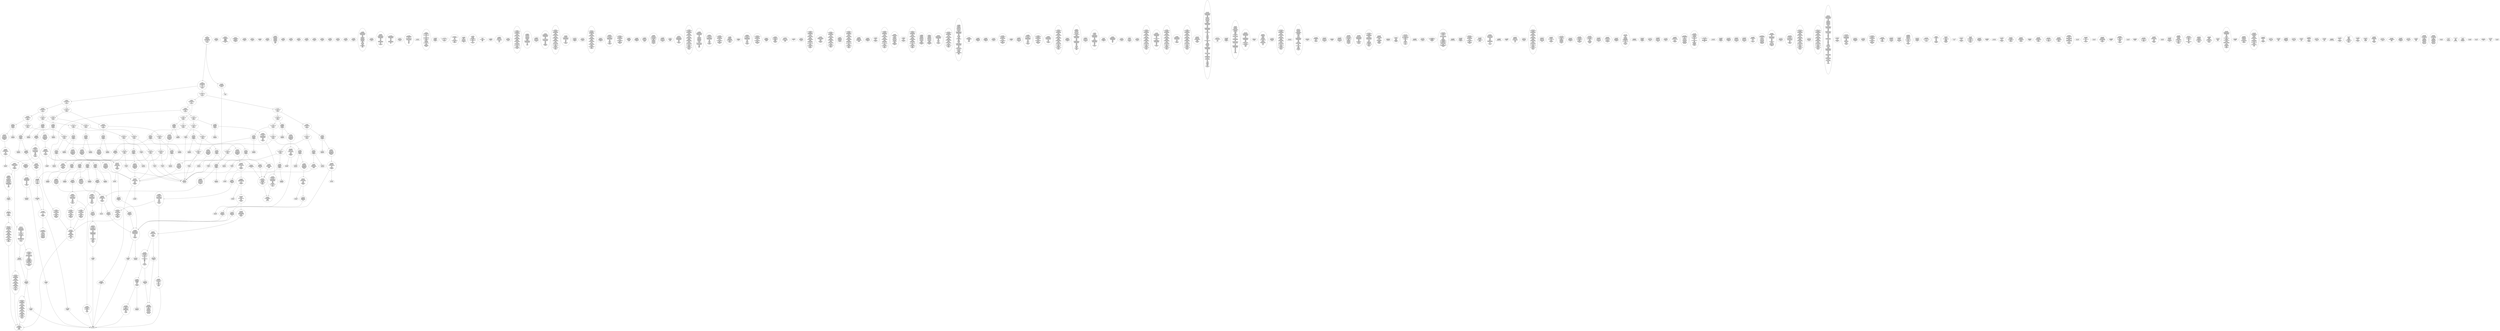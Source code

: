 /* Generated by GvGen v.1.0 (https://www.github.com/stricaud/gvgen) */

digraph G {
compound=true;
   node1 [label="[anywhere]"];
   node2 [label="# 0x0
PUSHX Data
PUSHX Data
MSTORE
PUSHX LogicData
CALLDATASIZE
LT
PUSHX Data
JUMPI
"];
   node3 [label="# 0xd
PUSHX Data
CALLDATALOAD
PUSHX BitData
SHR
PUSHX LogicData
GT
PUSHX Data
JUMPI
"];
   node4 [label="# 0x1e
PUSHX LogicData
GT
PUSHX Data
JUMPI
"];
   node5 [label="# 0x29
PUSHX LogicData
GT
PUSHX Data
JUMPI
"];
   node6 [label="# 0x34
PUSHX LogicData
EQ
PUSHX Data
JUMPI
"];
   node7 [label="# 0x3f
PUSHX LogicData
EQ
PUSHX Data
JUMPI
"];
   node8 [label="# 0x4a
PUSHX LogicData
EQ
PUSHX Data
JUMPI
"];
   node9 [label="# 0x55
PUSHX LogicData
EQ
PUSHX Data
JUMPI
"];
   node10 [label="# 0x60
PUSHX Data
JUMP
"];
   node11 [label="# 0x64
JUMPDEST
PUSHX LogicData
EQ
PUSHX Data
JUMPI
"];
   node12 [label="# 0x70
PUSHX LogicData
EQ
PUSHX Data
JUMPI
"];
   node13 [label="# 0x7b
PUSHX LogicData
EQ
PUSHX Data
JUMPI
"];
   node14 [label="# 0x86
PUSHX Data
JUMP
"];
   node15 [label="# 0x8a
JUMPDEST
PUSHX LogicData
GT
PUSHX Data
JUMPI
"];
   node16 [label="# 0x96
PUSHX LogicData
EQ
PUSHX Data
JUMPI
"];
   node17 [label="# 0xa1
PUSHX LogicData
EQ
PUSHX Data
JUMPI
"];
   node18 [label="# 0xac
PUSHX LogicData
EQ
PUSHX Data
JUMPI
"];
   node19 [label="# 0xb7
PUSHX LogicData
EQ
PUSHX Data
JUMPI
"];
   node20 [label="# 0xc2
PUSHX Data
JUMP
"];
   node21 [label="# 0xc6
JUMPDEST
PUSHX LogicData
EQ
PUSHX Data
JUMPI
"];
   node22 [label="# 0xd2
PUSHX LogicData
EQ
PUSHX Data
JUMPI
"];
   node23 [label="# 0xdd
PUSHX LogicData
EQ
PUSHX Data
JUMPI
"];
   node24 [label="# 0xe8
PUSHX Data
JUMP
"];
   node25 [label="# 0xec
JUMPDEST
PUSHX LogicData
GT
PUSHX Data
JUMPI
"];
   node26 [label="# 0xf8
PUSHX LogicData
GT
PUSHX Data
JUMPI
"];
   node27 [label="# 0x103
PUSHX LogicData
EQ
PUSHX Data
JUMPI
"];
   node28 [label="# 0x10e
PUSHX LogicData
EQ
PUSHX Data
JUMPI
"];
   node29 [label="# 0x119
PUSHX LogicData
EQ
PUSHX Data
JUMPI
"];
   node30 [label="# 0x124
PUSHX LogicData
EQ
PUSHX Data
JUMPI
"];
   node31 [label="# 0x12f
PUSHX Data
JUMP
"];
   node32 [label="# 0x133
JUMPDEST
PUSHX LogicData
EQ
PUSHX Data
JUMPI
"];
   node33 [label="# 0x13f
PUSHX LogicData
EQ
PUSHX Data
JUMPI
"];
   node34 [label="# 0x14a
PUSHX LogicData
EQ
PUSHX Data
JUMPI
"];
   node35 [label="# 0x155
PUSHX Data
JUMP
"];
   node36 [label="# 0x159
JUMPDEST
PUSHX LogicData
GT
PUSHX Data
JUMPI
"];
   node37 [label="# 0x165
PUSHX LogicData
EQ
PUSHX Data
JUMPI
"];
   node38 [label="# 0x170
PUSHX LogicData
EQ
PUSHX Data
JUMPI
"];
   node39 [label="# 0x17b
PUSHX LogicData
EQ
PUSHX Data
JUMPI
"];
   node40 [label="# 0x186
PUSHX LogicData
EQ
PUSHX Data
JUMPI
"];
   node41 [label="# 0x191
PUSHX Data
JUMP
"];
   node42 [label="# 0x195
JUMPDEST
PUSHX LogicData
EQ
PUSHX Data
JUMPI
"];
   node43 [label="# 0x1a1
PUSHX LogicData
EQ
PUSHX Data
JUMPI
"];
   node44 [label="# 0x1ac
PUSHX LogicData
EQ
PUSHX Data
JUMPI
"];
   node45 [label="# 0x1b7
PUSHX Data
JUMP
"];
   node46 [label="# 0x1bb
JUMPDEST
CALLDATASIZE
PUSHX Data
JUMPI
"];
   node47 [label="# 0x1c1
STOP
"];
   node48 [label="# 0x1c2
JUMPDEST
PUSHX Data
REVERT
"];
   node49 [label="# 0x1c7
JUMPDEST
CALLVALUE
ISZERO
PUSHX Data
JUMPI
"];
   node50 [label="# 0x1cf
PUSHX Data
REVERT
"];
   node51 [label="# 0x1d3
JUMPDEST
PUSHX Data
PUSHX Data
CALLDATASIZE
PUSHX Data
PUSHX Data
JUMP
"];
   node52 [label="# 0x1e2
JUMPDEST
PUSHX Data
JUMP
"];
   node53 [label="# 0x1e7
JUMPDEST
PUSHX MemData
MLOAD
ISZERO
ISZERO
MSTORE
PUSHX ArithData
ADD
"];
   node54 [label="# 0x1f3
JUMPDEST
PUSHX MemData
MLOAD
SUB
RETURN
"];
   node55 [label="# 0x1fc
JUMPDEST
CALLVALUE
ISZERO
PUSHX Data
JUMPI
"];
   node56 [label="# 0x204
PUSHX Data
REVERT
"];
   node57 [label="# 0x208
JUMPDEST
PUSHX Data
PUSHX Data
JUMP
"];
   node58 [label="# 0x211
JUMPDEST
PUSHX MemData
MLOAD
PUSHX Data
PUSHX Data
JUMP
"];
   node59 [label="# 0x21e
JUMPDEST
CALLVALUE
ISZERO
PUSHX Data
JUMPI
"];
   node60 [label="# 0x226
PUSHX Data
REVERT
"];
   node61 [label="# 0x22a
JUMPDEST
PUSHX Data
PUSHX Data
CALLDATASIZE
PUSHX Data
PUSHX Data
JUMP
"];
   node62 [label="# 0x239
JUMPDEST
PUSHX Data
JUMP
"];
   node63 [label="# 0x23e
JUMPDEST
PUSHX MemData
MLOAD
PUSHX ArithData
PUSHX BitData
PUSHX BitData
SHL
SUB
AND
MSTORE
PUSHX ArithData
ADD
PUSHX Data
JUMP
"];
   node64 [label="# 0x256
JUMPDEST
CALLVALUE
ISZERO
PUSHX Data
JUMPI
"];
   node65 [label="# 0x25e
PUSHX Data
REVERT
"];
   node66 [label="# 0x262
JUMPDEST
PUSHX Data
PUSHX Data
CALLDATASIZE
PUSHX Data
PUSHX Data
JUMP
"];
   node67 [label="# 0x271
JUMPDEST
PUSHX Data
JUMP
"];
   node68 [label="# 0x276
JUMPDEST
STOP
"];
   node69 [label="# 0x278
JUMPDEST
CALLVALUE
ISZERO
PUSHX Data
JUMPI
"];
   node70 [label="# 0x280
PUSHX Data
REVERT
"];
   node71 [label="# 0x284
JUMPDEST
PUSHX Data
PUSHX Data
CALLDATASIZE
PUSHX Data
PUSHX Data
JUMP
"];
   node72 [label="# 0x293
JUMPDEST
PUSHX Data
JUMP
"];
   node73 [label="# 0x298
JUMPDEST
CALLVALUE
ISZERO
PUSHX Data
JUMPI
"];
   node74 [label="# 0x2a0
PUSHX Data
REVERT
"];
   node75 [label="# 0x2a4
JUMPDEST
PUSHX StorData
SLOAD
"];
   node76 [label="# 0x2a9
JUMPDEST
PUSHX MemData
MLOAD
MSTORE
PUSHX ArithData
ADD
PUSHX Data
JUMP
"];
   node77 [label="# 0x2b7
JUMPDEST
CALLVALUE
ISZERO
PUSHX Data
JUMPI
"];
   node78 [label="# 0x2bf
PUSHX Data
REVERT
"];
   node79 [label="# 0x2c3
JUMPDEST
PUSHX Data
PUSHX Data
CALLDATASIZE
PUSHX Data
PUSHX Data
JUMP
"];
   node80 [label="# 0x2d2
JUMPDEST
PUSHX Data
PUSHX Data
MSTORE
PUSHX Data
MSTORE
PUSHX Data
SHA3
SLOAD
JUMP
"];
   node81 [label="# 0x2e4
JUMPDEST
CALLVALUE
ISZERO
PUSHX Data
JUMPI
"];
   node82 [label="# 0x2ec
PUSHX Data
REVERT
"];
   node83 [label="# 0x2f0
JUMPDEST
PUSHX Data
PUSHX Data
CALLDATASIZE
PUSHX Data
PUSHX Data
JUMP
"];
   node84 [label="# 0x2ff
JUMPDEST
PUSHX Data
JUMP
"];
   node85 [label="# 0x304
JUMPDEST
CALLVALUE
ISZERO
PUSHX Data
JUMPI
"];
   node86 [label="# 0x30c
PUSHX Data
REVERT
"];
   node87 [label="# 0x310
JUMPDEST
PUSHX Data
PUSHX Data
JUMP
"];
   node88 [label="# 0x31a
JUMPDEST
CALLVALUE
ISZERO
PUSHX Data
JUMPI
"];
   node89 [label="# 0x322
PUSHX Data
REVERT
"];
   node90 [label="# 0x326
JUMPDEST
PUSHX Data
PUSHX Data
JUMP
"];
   node91 [label="# 0x32f
JUMPDEST
CALLVALUE
ISZERO
PUSHX Data
JUMPI
"];
   node92 [label="# 0x337
PUSHX Data
REVERT
"];
   node93 [label="# 0x33b
JUMPDEST
PUSHX Data
PUSHX Data
JUMP
"];
   node94 [label="# 0x344
JUMPDEST
CALLVALUE
ISZERO
PUSHX Data
JUMPI
"];
   node95 [label="# 0x34c
PUSHX Data
REVERT
"];
   node96 [label="# 0x350
JUMPDEST
PUSHX Data
PUSHX Data
CALLDATASIZE
PUSHX Data
PUSHX Data
JUMP
"];
   node97 [label="# 0x35f
JUMPDEST
PUSHX Data
JUMP
"];
   node98 [label="# 0x364
JUMPDEST
CALLVALUE
ISZERO
PUSHX Data
JUMPI
"];
   node99 [label="# 0x36c
PUSHX Data
REVERT
"];
   node100 [label="# 0x370
JUMPDEST
PUSHX Data
PUSHX Data
CALLDATASIZE
PUSHX Data
PUSHX Data
JUMP
"];
   node101 [label="# 0x37f
JUMPDEST
PUSHX Data
JUMP
"];
   node102 [label="# 0x384
JUMPDEST
CALLVALUE
ISZERO
PUSHX Data
JUMPI
"];
   node103 [label="# 0x38c
PUSHX Data
REVERT
"];
   node104 [label="# 0x390
JUMPDEST
PUSHX Data
PUSHX Data
CALLDATASIZE
PUSHX Data
PUSHX Data
JUMP
"];
   node105 [label="# 0x39f
JUMPDEST
PUSHX Data
JUMP
"];
   node106 [label="# 0x3a4
JUMPDEST
CALLVALUE
ISZERO
PUSHX Data
JUMPI
"];
   node107 [label="# 0x3ac
PUSHX Data
REVERT
"];
   node108 [label="# 0x3b0
JUMPDEST
PUSHX Data
PUSHX Data
JUMP
"];
   node109 [label="# 0x3b9
JUMPDEST
CALLVALUE
ISZERO
PUSHX Data
JUMPI
"];
   node110 [label="# 0x3c1
PUSHX Data
REVERT
"];
   node111 [label="# 0x3c5
JUMPDEST
PUSHX StorData
SLOAD
PUSHX ArithData
PUSHX BitData
PUSHX BitData
SHL
SUB
AND
PUSHX Data
JUMP
"];
   node112 [label="# 0x3d7
JUMPDEST
CALLVALUE
ISZERO
PUSHX Data
JUMPI
"];
   node113 [label="# 0x3df
PUSHX Data
REVERT
"];
   node114 [label="# 0x3e3
JUMPDEST
PUSHX Data
PUSHX Data
CALLDATASIZE
PUSHX Data
PUSHX Data
JUMP
"];
   node115 [label="# 0x3f2
JUMPDEST
PUSHX Data
JUMP
"];
   node116 [label="# 0x3f7
JUMPDEST
CALLVALUE
ISZERO
PUSHX Data
JUMPI
"];
   node117 [label="# 0x3ff
PUSHX Data
REVERT
"];
   node118 [label="# 0x403
JUMPDEST
PUSHX Data
PUSHX Data
CALLDATASIZE
PUSHX Data
PUSHX Data
JUMP
"];
   node119 [label="# 0x412
JUMPDEST
PUSHX Data
JUMP
"];
   node120 [label="# 0x417
JUMPDEST
CALLVALUE
ISZERO
PUSHX Data
JUMPI
"];
   node121 [label="# 0x41f
PUSHX Data
REVERT
"];
   node122 [label="# 0x423
JUMPDEST
PUSHX Data
PUSHX Data
JUMP
"];
   node123 [label="# 0x42c
JUMPDEST
CALLVALUE
ISZERO
PUSHX Data
JUMPI
"];
   node124 [label="# 0x434
PUSHX Data
REVERT
"];
   node125 [label="# 0x438
JUMPDEST
PUSHX Data
PUSHX StorData
SLOAD
JUMP
"];
   node126 [label="# 0x442
JUMPDEST
PUSHX Data
PUSHX Data
CALLDATASIZE
PUSHX Data
PUSHX Data
JUMP
"];
   node127 [label="# 0x450
JUMPDEST
PUSHX Data
JUMP
"];
   node128 [label="# 0x455
JUMPDEST
CALLVALUE
ISZERO
PUSHX Data
JUMPI
"];
   node129 [label="# 0x45d
PUSHX Data
REVERT
"];
   node130 [label="# 0x461
JUMPDEST
PUSHX Data
PUSHX Data
CALLDATASIZE
PUSHX Data
PUSHX Data
JUMP
"];
   node131 [label="# 0x470
JUMPDEST
PUSHX Data
JUMP
"];
   node132 [label="# 0x475
JUMPDEST
CALLVALUE
ISZERO
PUSHX Data
JUMPI
"];
   node133 [label="# 0x47d
PUSHX Data
REVERT
"];
   node134 [label="# 0x481
JUMPDEST
PUSHX Data
PUSHX StorData
SLOAD
JUMP
"];
   node135 [label="# 0x48b
JUMPDEST
CALLVALUE
ISZERO
PUSHX Data
JUMPI
"];
   node136 [label="# 0x493
PUSHX Data
REVERT
"];
   node137 [label="# 0x497
JUMPDEST
PUSHX Data
PUSHX Data
JUMP
"];
   node138 [label="# 0x4a0
JUMPDEST
CALLVALUE
ISZERO
PUSHX Data
JUMPI
"];
   node139 [label="# 0x4a8
PUSHX Data
REVERT
"];
   node140 [label="# 0x4ac
JUMPDEST
PUSHX Data
PUSHX Data
CALLDATASIZE
PUSHX Data
PUSHX Data
JUMP
"];
   node141 [label="# 0x4bb
JUMPDEST
PUSHX Data
JUMP
"];
   node142 [label="# 0x4c0
JUMPDEST
CALLVALUE
ISZERO
PUSHX Data
JUMPI
"];
   node143 [label="# 0x4c8
PUSHX Data
REVERT
"];
   node144 [label="# 0x4cc
JUMPDEST
PUSHX Data
PUSHX Data
CALLDATASIZE
PUSHX Data
PUSHX Data
JUMP
"];
   node145 [label="# 0x4db
JUMPDEST
PUSHX Data
JUMP
"];
   node146 [label="# 0x4e0
JUMPDEST
CALLVALUE
ISZERO
PUSHX Data
JUMPI
"];
   node147 [label="# 0x4e8
PUSHX Data
REVERT
"];
   node148 [label="# 0x4ec
JUMPDEST
PUSHX Data
PUSHX Data
CALLDATASIZE
PUSHX Data
PUSHX Data
JUMP
"];
   node149 [label="# 0x4fb
JUMPDEST
PUSHX ArithData
PUSHX BitData
PUSHX BitData
SHL
SUB
AND
PUSHX Data
MSTORE
PUSHX Data
PUSHX Data
MSTORE
PUSHX Data
SHA3
AND
MSTORE
MSTORE
SHA3
SLOAD
PUSHX BitData
AND
JUMP
"];
   node150 [label="# 0x529
JUMPDEST
CALLVALUE
ISZERO
PUSHX Data
JUMPI
"];
   node151 [label="# 0x531
PUSHX Data
REVERT
"];
   node152 [label="# 0x535
JUMPDEST
PUSHX Data
PUSHX Data
CALLDATASIZE
PUSHX Data
PUSHX Data
JUMP
"];
   node153 [label="# 0x544
JUMPDEST
PUSHX Data
JUMP
"];
   node154 [label="# 0x549
JUMPDEST
PUSHX Data
PUSHX ArithData
PUSHX BitData
PUSHX BitData
SHL
SUB
NOT
AND
PUSHX BitData
PUSHX BitData
SHL
EQ
PUSHX Data
JUMPI
"];
   node155 [label="# 0x565
PUSHX ArithData
PUSHX BitData
PUSHX BitData
SHL
SUB
NOT
AND
PUSHX BitData
PUSHX BitData
SHL
EQ
"];
   node156 [label="# 0x57a
JUMPDEST
PUSHX Data
JUMPI
"];
   node157 [label="# 0x580
PUSHX BitData
PUSHX BitData
SHL
PUSHX ArithData
PUSHX BitData
PUSHX BitData
SHL
SUB
NOT
AND
EQ
"];
   node158 [label="# 0x595
JUMPDEST
"];
   node159 [label="# 0x598
JUMPDEST
JUMP
"];
   node160 [label="# 0x59d
JUMPDEST
PUSHX Data
PUSHX StorData
SLOAD
PUSHX Data
PUSHX Data
JUMP
"];
   node161 [label="# 0x5ac
JUMPDEST
PUSHX ArithData
ADD
PUSHX ArithData
DIV
MUL
PUSHX ArithData
ADD
PUSHX MemData
MLOAD
ADD
PUSHX Data
MSTORE
MSTORE
PUSHX ArithData
ADD
SLOAD
PUSHX Data
PUSHX Data
JUMP
"];
   node162 [label="# 0x5d8
JUMPDEST
ISZERO
PUSHX Data
JUMPI
"];
   node163 [label="# 0x5df
PUSHX LogicData
LT
PUSHX Data
JUMPI
"];
   node164 [label="# 0x5e7
PUSHX ArithData
SLOAD
DIV
MUL
MSTORE
PUSHX ArithData
ADD
PUSHX Data
JUMP
"];
   node165 [label="# 0x5fa
JUMPDEST
ADD
PUSHX Data
MSTORE
PUSHX Data
PUSHX Data
SHA3
"];
   node166 [label="# 0x608
JUMPDEST
SLOAD
MSTORE
PUSHX ArithData
ADD
PUSHX ArithData
ADD
GT
PUSHX Data
JUMPI
"];
   node167 [label="# 0x61c
SUB
PUSHX BitData
AND
ADD
"];
   node168 [label="# 0x625
JUMPDEST
JUMP
"];
   node169 [label="# 0x62f
JUMPDEST
PUSHX Data
PUSHX Data
PUSHX StorData
SLOAD
GT
JUMP
"];
   node170 [label="# 0x63c
JUMPDEST
PUSHX Data
JUMPI
"];
   node171 [label="# 0x641
PUSHX MemData
MLOAD
PUSHX BitData
PUSHX BitData
SHL
MSTORE
PUSHX Data
PUSHX ArithData
ADD
MSTORE
PUSHX Data
PUSHX ArithData
ADD
MSTORE
PUSHX Data
PUSHX ArithData
ADD
MSTORE
PUSHX BitData
PUSHX BitData
SHL
PUSHX ArithData
ADD
MSTORE
PUSHX ArithData
ADD
"];
   node172 [label="# 0x69a
JUMPDEST
PUSHX MemData
MLOAD
SUB
REVERT
"];
   node173 [label="# 0x6a3
JUMPDEST
PUSHX Data
MSTORE
PUSHX Data
PUSHX Data
MSTORE
PUSHX Data
SHA3
SLOAD
PUSHX ArithData
PUSHX BitData
PUSHX BitData
SHL
SUB
AND
JUMP
"];
   node174 [label="# 0x6bf
JUMPDEST
PUSHX Data
PUSHX Data
PUSHX Data
JUMP
"];
   node175 [label="# 0x6ca
JUMPDEST
PUSHX ArithData
PUSHX BitData
PUSHX BitData
SHL
SUB
AND
PUSHX ArithData
PUSHX BitData
PUSHX BitData
SHL
SUB
AND
EQ
ISZERO
PUSHX Data
JUMPI
"];
   node176 [label="# 0x6e7
PUSHX MemData
MLOAD
PUSHX BitData
PUSHX BitData
SHL
MSTORE
PUSHX Data
PUSHX ArithData
ADD
MSTORE
PUSHX Data
PUSHX ArithData
ADD
MSTORE
PUSHX Data
PUSHX ArithData
ADD
MSTORE
PUSHX BitData
PUSHX BitData
SHL
PUSHX ArithData
ADD
MSTORE
PUSHX ArithData
ADD
PUSHX Data
JUMP
"];
   node177 [label="# 0x739
JUMPDEST
CALLER
PUSHX ArithData
PUSHX BitData
PUSHX BitData
SHL
SUB
AND
EQ
PUSHX Data
JUMPI
"];
   node178 [label="# 0x74b
PUSHX Data
CALLER
PUSHX Data
JUMP
"];
   node179 [label="# 0x755
JUMPDEST
PUSHX Data
JUMPI
"];
   node180 [label="# 0x75a
PUSHX MemData
MLOAD
PUSHX BitData
PUSHX BitData
SHL
MSTORE
PUSHX Data
PUSHX ArithData
ADD
MSTORE
PUSHX Data
PUSHX ArithData
ADD
MSTORE
PUSHX Data
PUSHX ArithData
ADD
MSTORE
PUSHX Data
PUSHX ArithData
ADD
MSTORE
PUSHX ArithData
ADD
PUSHX Data
JUMP
"];
   node181 [label="# 0x7c7
JUMPDEST
PUSHX Data
PUSHX Data
JUMP
"];
   node182 [label="# 0x7d2
JUMPDEST
JUMP
"];
   node183 [label="# 0x7d7
JUMPDEST
PUSHX StorData
SLOAD
PUSHX ArithData
PUSHX BitData
PUSHX BitData
SHL
SUB
AND
CALLER
EQ
PUSHX Data
JUMPI
"];
   node184 [label="# 0x7ea
PUSHX MemData
MLOAD
PUSHX BitData
PUSHX BitData
SHL
MSTORE
PUSHX ArithData
ADD
PUSHX Data
PUSHX Data
JUMP
"];
   node185 [label="# 0x801
JUMPDEST
PUSHX Data
SSTORE
JUMP
"];
   node186 [label="# 0x806
JUMPDEST
PUSHX Data
PUSHX Data
JUMP
"];
   node187 [label="# 0x811
JUMPDEST
PUSHX StorData
SLOAD
PUSHX ArithData
PUSHX BitData
PUSHX BitData
SHL
SUB
AND
CALLER
EQ
PUSHX Data
JUMPI
"];
   node188 [label="# 0x824
PUSHX MemData
MLOAD
PUSHX BitData
PUSHX BitData
SHL
MSTORE
PUSHX ArithData
ADD
PUSHX Data
PUSHX Data
JUMP
"];
   node189 [label="# 0x83b
JUMPDEST
PUSHX StorData
SLOAD
PUSHX BitData
NOT
AND
SSTORE
JUMP
"];
   node190 [label="# 0x847
JUMPDEST
PUSHX StorData
SLOAD
PUSHX ArithData
PUSHX BitData
PUSHX BitData
SHL
SUB
AND
CALLER
EQ
PUSHX Data
JUMPI
"];
   node191 [label="# 0x85a
PUSHX MemData
MLOAD
PUSHX BitData
PUSHX BitData
SHL
MSTORE
PUSHX ArithData
ADD
PUSHX Data
PUSHX Data
JUMP
"];
   node192 [label="# 0x871
JUMPDEST
PUSHX LogicData
PUSHX StorData
SLOAD
EQ
ISZERO
PUSHX Data
JUMPI
"];
   node193 [label="# 0x87d
PUSHX MemData
MLOAD
PUSHX BitData
PUSHX BitData
SHL
MSTORE
PUSHX Data
PUSHX ArithData
ADD
MSTORE
PUSHX Data
PUSHX ArithData
ADD
MSTORE
PUSHX Data
PUSHX ArithData
ADD
MSTORE
PUSHX ArithData
ADD
PUSHX Data
JUMP
"];
   node194 [label="# 0x8c4
JUMPDEST
PUSHX Data
PUSHX Data
SSTORE
SELFBALANCE
PUSHX Data
PUSHX Data
PUSHX StorData
SLOAD
PUSHX ArithData
PUSHX BitData
PUSHX BitData
SHL
SUB
AND
JUMP
"];
   node195 [label="# 0x8df
JUMPDEST
PUSHX Data
JUMP
"];
   node196 [label="# 0x8e5
JUMPDEST
PUSHX Data
PUSHX Data
SSTORE
JUMP
"];
   node197 [label="# 0x8ed
JUMPDEST
PUSHX Data
PUSHX MemData
MLOAD
PUSHX ArithData
ADD
PUSHX Data
MSTORE
PUSHX Data
MSTORE
PUSHX Data
JUMP
"];
   node198 [label="# 0x908
JUMPDEST
PUSHX Data
PUSHX Data
PUSHX Data
JUMP
"];
   node199 [label="# 0x913
JUMPDEST
MLOAD
JUMP
"];
   node200 [label="# 0x91a
JUMPDEST
PUSHX Data
PUSHX ArithData
PUSHX BitData
PUSHX BitData
SHL
SUB
AND
PUSHX Data
JUMPI
"];
   node201 [label="# 0x92b
PUSHX MemData
MLOAD
PUSHX BitData
PUSHX BitData
SHL
MSTORE
PUSHX Data
PUSHX ArithData
ADD
MSTORE
PUSHX Data
PUSHX ArithData
ADD
MSTORE
PUSHX Data
PUSHX ArithData
ADD
MSTORE
PUSHX BitData
PUSHX BitData
SHL
PUSHX ArithData
ADD
MSTORE
PUSHX ArithData
ADD
PUSHX Data
JUMP
"];
   node202 [label="# 0x986
JUMPDEST
PUSHX ArithData
PUSHX BitData
PUSHX BitData
SHL
SUB
AND
PUSHX Data
MSTORE
PUSHX Data
PUSHX Data
MSTORE
PUSHX Data
SHA3
SLOAD
PUSHX ArithData
PUSHX BitData
PUSHX BitData
SHL
SUB
AND
JUMP
"];
   node203 [label="# 0x9ab
JUMPDEST
PUSHX StorData
SLOAD
PUSHX ArithData
PUSHX BitData
PUSHX BitData
SHL
SUB
AND
CALLER
EQ
PUSHX Data
JUMPI
"];
   node204 [label="# 0x9be
PUSHX MemData
MLOAD
PUSHX BitData
PUSHX BitData
SHL
MSTORE
PUSHX ArithData
ADD
PUSHX Data
PUSHX Data
JUMP
"];
   node205 [label="# 0x9d5
JUMPDEST
PUSHX Data
PUSHX Data
PUSHX Data
JUMP
"];
   node206 [label="# 0x9df
JUMPDEST
JUMP
"];
   node207 [label="# 0x9e1
JUMPDEST
PUSHX StorData
SLOAD
PUSHX ArithData
PUSHX BitData
PUSHX BitData
SHL
SUB
AND
CALLER
EQ
PUSHX Data
JUMPI
"];
   node208 [label="# 0x9f4
PUSHX MemData
MLOAD
PUSHX BitData
PUSHX BitData
SHL
MSTORE
PUSHX ArithData
ADD
PUSHX Data
PUSHX Data
JUMP
"];
   node209 [label="# 0xa0b
JUMPDEST
MLOAD
PUSHX Data
PUSHX Data
PUSHX ArithData
ADD
PUSHX Data
JUMP
"];
   node210 [label="# 0xa1e
JUMPDEST
JUMP
"];
   node211 [label="# 0xa22
JUMPDEST
PUSHX StorData
SLOAD
PUSHX ArithData
PUSHX BitData
PUSHX BitData
SHL
SUB
AND
CALLER
EQ
PUSHX Data
JUMPI
"];
   node212 [label="# 0xa35
PUSHX MemData
MLOAD
PUSHX BitData
PUSHX BitData
SHL
MSTORE
PUSHX ArithData
ADD
PUSHX Data
PUSHX Data
JUMP
"];
   node213 [label="# 0xa4c
JUMPDEST
PUSHX Data
SSTORE
JUMP
"];
   node214 [label="# 0xa51
JUMPDEST
PUSHX Data
PUSHX StorData
SLOAD
PUSHX Data
PUSHX Data
JUMP
"];
   node215 [label="# 0xa60
JUMPDEST
PUSHX StorData
SLOAD
PUSHX BitData
AND
ISZERO
PUSHX Data
JUMPI
"];
   node216 [label="# 0xa6d
PUSHX Data
PUSHX Data
PUSHX StorData
SLOAD
JUMP
"];
   node217 [label="# 0xa79
JUMPDEST
LT
"];
   node218 [label="# 0xa7b
JUMPDEST
PUSHX Data
JUMPI
"];
   node219 [label="# 0xa80
PUSHX MemData
MLOAD
PUSHX BitData
PUSHX BitData
SHL
MSTORE
PUSHX Data
PUSHX ArithData
ADD
MSTORE
PUSHX Data
PUSHX ArithData
ADD
MSTORE
PUSHX BitData
PUSHX BitData
SHL
PUSHX ArithData
ADD
MSTORE
PUSHX ArithData
ADD
PUSHX Data
JUMP
"];
   node220 [label="# 0xab4
JUMPDEST
PUSHX LogicData
PUSHX StorData
SLOAD
EQ
ISZERO
PUSHX Data
JUMPI
"];
   node221 [label="# 0xac0
PUSHX MemData
MLOAD
PUSHX BitData
PUSHX BitData
SHL
MSTORE
PUSHX Data
PUSHX ArithData
ADD
MSTORE
PUSHX Data
PUSHX ArithData
ADD
MSTORE
PUSHX Data
PUSHX ArithData
ADD
MSTORE
PUSHX ArithData
ADD
PUSHX Data
JUMP
"];
   node222 [label="# 0xb07
JUMPDEST
PUSHX Data
PUSHX Data
SSTORE
PUSHX Data
JUMPI
"];
   node223 [label="# 0xb12
PUSHX MemData
MLOAD
PUSHX BitData
PUSHX BitData
SHL
MSTORE
PUSHX Data
PUSHX ArithData
ADD
MSTORE
PUSHX Data
PUSHX ArithData
ADD
MSTORE
PUSHX BitData
PUSHX BitData
SHL
PUSHX ArithData
ADD
MSTORE
PUSHX ArithData
ADD
PUSHX Data
JUMP
"];
   node224 [label="# 0xb46
JUMPDEST
PUSHX Data
PUSHX Data
PUSHX StorData
SLOAD
JUMP
"];
   node225 [label="# 0xb52
JUMPDEST
PUSHX Data
PUSHX Data
JUMP
"];
   node226 [label="# 0xb5b
JUMPDEST
GT
ISZERO
PUSHX Data
JUMPI
"];
   node227 [label="# 0xb63
PUSHX MemData
MLOAD
PUSHX BitData
PUSHX BitData
SHL
MSTORE
PUSHX Data
PUSHX ArithData
ADD
MSTORE
PUSHX Data
PUSHX ArithData
ADD
MSTORE
PUSHX BitData
PUSHX BitData
SHL
PUSHX ArithData
ADD
MSTORE
PUSHX ArithData
ADD
PUSHX Data
JUMP
"];
   node228 [label="# 0xb9c
JUMPDEST
PUSHX StorData
SLOAD
CALLER
PUSHX Data
MSTORE
PUSHX Data
PUSHX Data
MSTORE
PUSHX Data
SHA3
SLOAD
PUSHX Data
PUSHX Data
JUMP
"];
   node229 [label="# 0xbba
JUMPDEST
GT
ISZERO
PUSHX Data
JUMPI
"];
   node230 [label="# 0xbc1
PUSHX MemData
MLOAD
PUSHX BitData
PUSHX BitData
SHL
MSTORE
PUSHX Data
PUSHX ArithData
ADD
MSTORE
PUSHX Data
PUSHX ArithData
ADD
MSTORE
PUSHX BitData
PUSHX BitData
SHL
PUSHX ArithData
ADD
MSTORE
PUSHX ArithData
ADD
PUSHX Data
JUMP
"];
   node231 [label="# 0xbfd
JUMPDEST
CALLER
PUSHX Data
MSTORE
PUSHX Data
PUSHX Data
MSTORE
PUSHX Data
SHA3
SLOAD
PUSHX Data
PUSHX Data
JUMP
"];
   node232 [label="# 0xc17
JUMPDEST
CALLER
PUSHX Data
MSTORE
PUSHX Data
PUSHX Data
MSTORE
PUSHX Data
SHA3
SSTORE
PUSHX Data
PUSHX Data
JUMP
"];
   node233 [label="# 0xc34
JUMPDEST
PUSHX ArithData
PUSHX BitData
PUSHX BitData
SHL
SUB
AND
CALLER
EQ
ISZERO
PUSHX Data
JUMPI
"];
   node234 [label="# 0xc46
PUSHX MemData
MLOAD
PUSHX BitData
PUSHX BitData
SHL
MSTORE
PUSHX Data
PUSHX ArithData
ADD
MSTORE
PUSHX Data
PUSHX ArithData
ADD
MSTORE
PUSHX Data
PUSHX ArithData
ADD
MSTORE
PUSHX ArithData
ADD
PUSHX Data
JUMP
"];
   node235 [label="# 0xc8d
JUMPDEST
CALLER
PUSHX Data
MSTORE
PUSHX Data
PUSHX Data
MSTORE
PUSHX Data
SHA3
PUSHX ArithData
PUSHX BitData
PUSHX BitData
SHL
SUB
AND
MSTORE
MSTORE
SHA3
SLOAD
PUSHX BitData
NOT
AND
ISZERO
ISZERO
OR
SSTORE
PUSHX ArithData
PUSHX BitData
PUSHX BitData
SHL
SUB
AND
PUSHX Data
PUSHX MemData
MLOAD
PUSHX Data
ISZERO
ISZERO
MSTORE
PUSHX ArithData
ADD
JUMP
"];
   node236 [label="# 0xcfa
JUMPDEST
PUSHX MemData
MLOAD
SUB
LOGX
JUMP
"];
   node237 [label="# 0xd06
JUMPDEST
PUSHX StorData
SLOAD
PUSHX ArithData
PUSHX BitData
PUSHX BitData
SHL
SUB
AND
CALLER
EQ
PUSHX Data
JUMPI
"];
   node238 [label="# 0xd19
PUSHX MemData
MLOAD
PUSHX BitData
PUSHX BitData
SHL
MSTORE
PUSHX ArithData
ADD
PUSHX Data
PUSHX Data
JUMP
"];
   node239 [label="# 0xd30
JUMPDEST
PUSHX StorData
SLOAD
PUSHX BitData
NOT
AND
PUSHX BitData
OR
SSTORE
JUMP
"];
   node240 [label="# 0xd3f
JUMPDEST
PUSHX Data
PUSHX Data
JUMP
"];
   node241 [label="# 0xd4a
JUMPDEST
PUSHX Data
PUSHX Data
JUMP
"];
   node242 [label="# 0xd56
JUMPDEST
PUSHX Data
JUMPI
"];
   node243 [label="# 0xd5b
PUSHX MemData
MLOAD
PUSHX BitData
PUSHX BitData
SHL
MSTORE
PUSHX ArithData
ADD
PUSHX Data
PUSHX Data
JUMP
"];
   node244 [label="# 0xd72
JUMPDEST
JUMP
"];
   node245 [label="# 0xd78
JUMPDEST
PUSHX Data
PUSHX Data
PUSHX Data
JUMP
"];
   node246 [label="# 0xd83
JUMPDEST
PUSHX StorData
SLOAD
PUSHX ArithData
PUSHX BitData
PUSHX BitData
SHL
SUB
AND
CALLER
EQ
PUSHX Data
JUMPI
"];
   node247 [label="# 0xd96
PUSHX MemData
MLOAD
PUSHX BitData
PUSHX BitData
SHL
MSTORE
PUSHX ArithData
ADD
PUSHX Data
PUSHX Data
JUMP
"];
   node248 [label="# 0xdad
JUMPDEST
PUSHX ArithData
PUSHX BitData
PUSHX BitData
SHL
SUB
AND
PUSHX Data
JUMPI
"];
   node249 [label="# 0xdbc
PUSHX MemData
MLOAD
PUSHX BitData
PUSHX BitData
SHL
MSTORE
PUSHX Data
PUSHX ArithData
ADD
MSTORE
PUSHX Data
PUSHX ArithData
ADD
MSTORE
PUSHX Data
PUSHX ArithData
ADD
MSTORE
PUSHX BitData
PUSHX BitData
SHL
PUSHX ArithData
ADD
MSTORE
PUSHX ArithData
ADD
PUSHX Data
JUMP
"];
   node250 [label="# 0xe12
JUMPDEST
PUSHX Data
PUSHX Data
JUMP
"];
   node251 [label="# 0xe1b
JUMPDEST
JUMP
"];
   node252 [label="# 0xe1e
JUMPDEST
PUSHX Data
MSTORE
PUSHX Data
PUSHX Data
MSTORE
PUSHX MemData
SHA3
SLOAD
PUSHX ArithData
PUSHX BitData
PUSHX BitData
SHL
SUB
NOT
AND
PUSHX ArithData
PUSHX BitData
PUSHX BitData
SHL
SUB
AND
OR
SSTORE
MLOAD
AND
PUSHX Data
LOGX
JUMP
"];
   node253 [label="# 0xe7a
JUMPDEST
PUSHX Data
PUSHX Data
PUSHX Data
JUMP
"];
   node254 [label="# 0xe85
JUMPDEST
MLOAD
PUSHX Data
PUSHX ArithData
PUSHX BitData
PUSHX BitData
SHL
SUB
AND
CALLER
PUSHX ArithData
PUSHX BitData
PUSHX BitData
SHL
SUB
AND
EQ
PUSHX Data
JUMPI
"];
   node255 [label="# 0xea7
CALLER
PUSHX Data
PUSHX Data
JUMP
"];
   node256 [label="# 0xeb1
JUMPDEST
PUSHX ArithData
PUSHX BitData
PUSHX BitData
SHL
SUB
AND
EQ
"];
   node257 [label="# 0xebc
JUMPDEST
PUSHX Data
JUMPI
"];
   node258 [label="# 0xec2
MLOAD
PUSHX Data
CALLER
PUSHX Data
JUMP
"];
   node259 [label="# 0xece
JUMPDEST
PUSHX Data
JUMPI
"];
   node260 [label="# 0xed6
PUSHX MemData
MLOAD
PUSHX BitData
PUSHX BitData
SHL
MSTORE
PUSHX Data
PUSHX ArithData
ADD
MSTORE
PUSHX Data
PUSHX ArithData
ADD
MSTORE
PUSHX Data
PUSHX ArithData
ADD
MSTORE
PUSHX BitData
PUSHX BitData
SHL
PUSHX ArithData
ADD
MSTORE
PUSHX ArithData
ADD
PUSHX Data
JUMP
"];
   node261 [label="# 0xf38
JUMPDEST
PUSHX ArithData
PUSHX BitData
PUSHX BitData
SHL
SUB
AND
PUSHX ArithData
ADD
MLOAD
PUSHX ArithData
PUSHX BitData
PUSHX BitData
SHL
SUB
AND
EQ
PUSHX Data
JUMPI
"];
   node262 [label="# 0xf56
PUSHX MemData
MLOAD
PUSHX BitData
PUSHX BitData
SHL
MSTORE
PUSHX Data
PUSHX ArithData
ADD
MSTORE
PUSHX Data
PUSHX ArithData
ADD
MSTORE
PUSHX Data
PUSHX ArithData
ADD
MSTORE
PUSHX BitData
PUSHX BitData
SHL
PUSHX ArithData
ADD
MSTORE
PUSHX ArithData
ADD
PUSHX Data
JUMP
"];
   node263 [label="# 0xfac
JUMPDEST
PUSHX ArithData
PUSHX BitData
PUSHX BitData
SHL
SUB
AND
PUSHX Data
JUMPI
"];
   node264 [label="# 0xfbb
PUSHX MemData
MLOAD
PUSHX BitData
PUSHX BitData
SHL
MSTORE
PUSHX Data
PUSHX ArithData
ADD
MSTORE
PUSHX Data
PUSHX ArithData
ADD
MSTORE
PUSHX Data
PUSHX ArithData
ADD
MSTORE
PUSHX BitData
PUSHX BitData
SHL
PUSHX ArithData
ADD
MSTORE
PUSHX ArithData
ADD
PUSHX Data
JUMP
"];
   node265 [label="# 0x1010
JUMPDEST
PUSHX Data
PUSHX Data
PUSHX ArithData
ADD
MLOAD
PUSHX Data
JUMP
"];
   node266 [label="# 0x1020
JUMPDEST
PUSHX ArithData
PUSHX BitData
PUSHX BitData
SHL
SUB
AND
PUSHX Data
MSTORE
PUSHX Data
PUSHX Data
MSTORE
PUSHX Data
SHA3
SLOAD
PUSHX ArithData
PUSHX BitData
PUSHX BitData
SHL
SUB
NOT
AND
PUSHX ArithData
PUSHX BitData
PUSHX BitData
SHL
SUB
AND
PUSHX BitData
NOT
ADD
AND
OR
SSTORE
AND
MSTORE
SHA3
SLOAD
AND
AND
PUSHX ArithData
ADD
AND
OR
SSTORE
MSTORE
PUSHX Data
MSTORE
SHA3
SLOAD
PUSHX ArithData
PUSHX BitData
PUSHX BitData
SHL
SUB
NOT
AND
OR
PUSHX BitData
PUSHX BitData
SHL
NOT
AND
PUSHX BitData
PUSHX BitData
SHL
TIMESTAMP
PUSHX BitData
AND
MUL
OR
SSTORE
ADD
MSTORE
SHA3
SLOAD
AND
PUSHX Data
JUMPI
"];
   node267 [label="# 0x10cc
PUSHX Data
PUSHX StorData
SLOAD
GT
JUMP
"];
   node268 [label="# 0x10d6
JUMPDEST
ISZERO
PUSHX Data
JUMPI
"];
   node269 [label="# 0x10dc
MLOAD
PUSHX Data
MSTORE
PUSHX Data
PUSHX ArithData
MSTORE
PUSHX Data
SHA3
SLOAD
ADD
MLOAD
PUSHX BitData
AND
PUSHX BitData
PUSHX BitData
SHL
MUL
PUSHX BitData
PUSHX BitData
SHL
NOT
PUSHX ArithData
PUSHX BitData
PUSHX BitData
SHL
SUB
AND
PUSHX ArithData
PUSHX BitData
PUSHX BitData
SHL
SUB
NOT
AND
OR
AND
OR
SSTORE
"];
   node270 [label="# 0x1134
JUMPDEST
PUSHX ArithData
PUSHX BitData
PUSHX BitData
SHL
SUB
AND
PUSHX ArithData
PUSHX BitData
PUSHX BitData
SHL
SUB
AND
PUSHX Data
PUSHX MemData
MLOAD
PUSHX MemData
MLOAD
SUB
LOGX
"];
   node271 [label="# 0x1177
JUMPDEST
JUMP
"];
   node272 [label="# 0x117e
JUMPDEST
SELFBALANCE
LT
ISZERO
PUSHX Data
JUMPI
"];
   node273 [label="# 0x1187
PUSHX MemData
MLOAD
PUSHX BitData
PUSHX BitData
SHL
MSTORE
PUSHX Data
PUSHX ArithData
ADD
MSTORE
PUSHX Data
PUSHX ArithData
ADD
MSTORE
PUSHX Data
PUSHX ArithData
ADD
MSTORE
PUSHX ArithData
ADD
PUSHX Data
JUMP
"];
   node274 [label="# 0x11ce
JUMPDEST
PUSHX Data
PUSHX ArithData
PUSHX BitData
PUSHX BitData
SHL
SUB
AND
PUSHX MemData
MLOAD
PUSHX Data
PUSHX MemData
MLOAD
SUB
GAS
CALL
RETURNDATASIZE
PUSHX LogicData
EQ
PUSHX Data
JUMPI
"];
   node275 [label="# 0x11fa
PUSHX MemData
MLOAD
PUSHX BitData
NOT
PUSHX ArithData
RETURNDATASIZE
ADD
AND
ADD
PUSHX Data
MSTORE
RETURNDATASIZE
MSTORE
RETURNDATASIZE
PUSHX Data
PUSHX ArithData
ADD
RETURNDATACOPY
PUSHX Data
JUMP
"];
   node276 [label="# 0x121b
JUMPDEST
PUSHX Data
"];
   node277 [label="# 0x1220
JUMPDEST
PUSHX Data
JUMPI
"];
   node278 [label="# 0x122a
PUSHX MemData
MLOAD
PUSHX BitData
PUSHX BitData
SHL
MSTORE
PUSHX Data
PUSHX ArithData
ADD
MSTORE
PUSHX Data
PUSHX ArithData
ADD
MSTORE
PUSHX Data
PUSHX ArithData
ADD
MSTORE
PUSHX Data
PUSHX ArithData
ADD
MSTORE
PUSHX ArithData
ADD
PUSHX Data
JUMP
"];
   node279 [label="# 0x1297
JUMPDEST
PUSHX Data
MLOAD
ADD
MSTORE
PUSHX Data
MSTORE
PUSHX ArithData
ADD
MSTORE
PUSHX Data
PUSHX StorData
SLOAD
GT
JUMP
"];
   node280 [label="# 0x12b6
JUMPDEST
PUSHX Data
JUMPI
"];
   node281 [label="# 0x12bb
PUSHX MemData
MLOAD
PUSHX BitData
PUSHX BitData
SHL
MSTORE
PUSHX Data
PUSHX ArithData
ADD
MSTORE
PUSHX Data
PUSHX ArithData
ADD
MSTORE
PUSHX Data
PUSHX ArithData
ADD
MSTORE
PUSHX BitData
PUSHX BitData
SHL
PUSHX ArithData
ADD
MSTORE
PUSHX ArithData
ADD
PUSHX Data
JUMP
"];
   node282 [label="# 0x1315
JUMPDEST
"];
   node283 [label="# 0x1317
JUMPDEST
PUSHX Data
MSTORE
PUSHX Data
PUSHX ArithData
MSTORE
PUSHX Data
SHA3
MLOAD
ADD
MSTORE
SLOAD
PUSHX ArithData
PUSHX BitData
PUSHX BitData
SHL
SUB
AND
MSTORE
PUSHX BitData
PUSHX BitData
SHL
DIV
PUSHX BitData
AND
ADD
MSTORE
ISZERO
PUSHX Data
JUMPI
"];
   node284 [label="# 0x135e
PUSHX Data
JUMP
"];
   node285 [label="# 0x1366
JUMPDEST
PUSHX BitData
NOT
ADD
PUSHX Data
JUMP
"];
   node286 [label="# 0x1370
JUMPDEST
PUSHX StorData
SLOAD
PUSHX ArithData
PUSHX BitData
PUSHX BitData
SHL
SUB
AND
PUSHX ArithData
PUSHX BitData
PUSHX BitData
SHL
SUB
NOT
AND
OR
SSTORE
PUSHX MemData
MLOAD
AND
PUSHX Data
LOGX
JUMP
"];
   node287 [label="# 0x13c0
JUMPDEST
PUSHX Data
PUSHX Data
PUSHX Data
JUMP
"];
   node288 [label="# 0x13cc
JUMPDEST
JUMP
"];
   node289 [label="# 0x13d3
JUMPDEST
PUSHX Data
PUSHX Data
PUSHX Data
JUMP
"];
   node290 [label="# 0x13df
JUMPDEST
PUSHX Data
PUSHX MemData
MLOAD
PUSHX ArithData
ADD
PUSHX Data
MSTORE
PUSHX Data
MSTORE
PUSHX Data
JUMP
"];
   node291 [label="# 0x13f9
JUMPDEST
PUSHX Data
PUSHX ArithData
PUSHX BitData
PUSHX BitData
SHL
SUB
AND
EXTCODESIZE
ISZERO
PUSHX Data
JUMPI
"];
   node292 [label="# 0x140c
PUSHX MemData
MLOAD
PUSHX BitData
PUSHX BitData
SHL
MSTORE
PUSHX ArithData
PUSHX BitData
PUSHX BitData
SHL
SUB
AND
PUSHX Data
PUSHX Data
CALLER
PUSHX ArithData
ADD
PUSHX Data
JUMP
"];
   node293 [label="# 0x143d
JUMPDEST
PUSHX Data
PUSHX MemData
MLOAD
SUB
PUSHX Data
EXTCODESIZE
ISZERO
ISZERO
PUSHX Data
JUMPI
"];
   node294 [label="# 0x1453
PUSHX Data
REVERT
"];
   node295 [label="# 0x1457
JUMPDEST
GAS
CALL
ISZERO
PUSHX Data
JUMPI
"];
   node296 [label="# 0x1465
PUSHX MemData
MLOAD
PUSHX ArithData
RETURNDATASIZE
ADD
PUSHX BitData
NOT
AND
ADD
MSTORE
PUSHX Data
ADD
PUSHX Data
JUMP
"];
   node297 [label="# 0x1484
JUMPDEST
PUSHX Data
"];
   node298 [label="# 0x1487
JUMPDEST
PUSHX Data
JUMPI
"];
   node299 [label="# 0x148c
RETURNDATASIZE
ISZERO
PUSHX Data
JUMPI
"];
   node300 [label="# 0x1494
PUSHX MemData
MLOAD
PUSHX BitData
NOT
PUSHX ArithData
RETURNDATASIZE
ADD
AND
ADD
PUSHX Data
MSTORE
RETURNDATASIZE
MSTORE
RETURNDATASIZE
PUSHX Data
PUSHX ArithData
ADD
RETURNDATACOPY
PUSHX Data
JUMP
"];
   node301 [label="# 0x14b5
JUMPDEST
PUSHX Data
"];
   node302 [label="# 0x14ba
JUMPDEST
MLOAD
PUSHX Data
JUMPI
"];
   node303 [label="# 0x14c2
PUSHX MemData
MLOAD
PUSHX BitData
PUSHX BitData
SHL
MSTORE
PUSHX ArithData
ADD
PUSHX Data
PUSHX Data
JUMP
"];
   node304 [label="# 0x14d9
JUMPDEST
MLOAD
PUSHX ArithData
ADD
REVERT
"];
   node305 [label="# 0x14e1
JUMPDEST
PUSHX ArithData
PUSHX BitData
PUSHX BitData
SHL
SUB
NOT
AND
PUSHX BitData
PUSHX BitData
SHL
EQ
PUSHX Data
JUMP
"];
   node306 [label="# 0x14fb
JUMPDEST
PUSHX Data
"];
   node307 [label="# 0x14ff
JUMPDEST
JUMP
"];
   node308 [label="# 0x1507
JUMPDEST
PUSHX Data
PUSHX Data
PUSHX StorData
SLOAD
GT
JUMP
"];
   node309 [label="# 0x1514
JUMPDEST
PUSHX Data
JUMPI
"];
   node310 [label="# 0x1519
PUSHX MemData
MLOAD
PUSHX BitData
PUSHX BitData
SHL
MSTORE
PUSHX Data
PUSHX ArithData
ADD
MSTORE
PUSHX Data
PUSHX ArithData
ADD
MSTORE
PUSHX Data
PUSHX ArithData
ADD
MSTORE
PUSHX BitData
PUSHX BitData
SHL
PUSHX ArithData
ADD
MSTORE
PUSHX ArithData
ADD
PUSHX Data
JUMP
"];
   node311 [label="# 0x1578
JUMPDEST
PUSHX Data
PUSHX Data
PUSHX Data
JUMP
"];
   node312 [label="# 0x1582
JUMPDEST
MLOAD
PUSHX LogicData
EQ
ISZERO
PUSHX Data
JUMPI
"];
   node313 [label="# 0x158f
PUSHX MemData
MLOAD
PUSHX ArithData
ADD
PUSHX Data
MSTORE
PUSHX Data
MSTORE
PUSHX Data
JUMP
"];
   node314 [label="# 0x15a3
JUMPDEST
PUSHX Data
PUSHX Data
JUMP
"];
   node315 [label="# 0x15ad
JUMPDEST
PUSHX MemData
MLOAD
PUSHX ArithData
ADD
PUSHX Data
PUSHX Data
JUMP
"];
   node316 [label="# 0x15be
JUMPDEST
PUSHX MemData
MLOAD
PUSHX ArithData
SUB
SUB
MSTORE
PUSHX Data
MSTORE
JUMP
"];
   node317 [label="# 0x15d4
JUMPDEST
PUSHX Data
PUSHX Data
PUSHX Data
JUMP
"];
   node318 [label="# 0x15e1
JUMPDEST
PUSHX Data
PUSHX StorData
SLOAD
PUSHX Data
PUSHX Data
JUMP
"];
   node319 [label="# 0x15f0
JUMPDEST
PUSHX Data
PUSHX Data
JUMPI
"];
   node320 [label="# 0x15f8
PUSHX Data
MLOAD
ADD
MSTORE
PUSHX Data
MSTORE
PUSHX BitData
PUSHX BitData
SHL
PUSHX ArithData
ADD
MSTORE
PUSHX Data
JUMP
"];
   node321 [label="# 0x1615
JUMPDEST
PUSHX Data
"];
   node322 [label="# 0x1619
JUMPDEST
ISZERO
PUSHX Data
JUMPI
"];
   node323 [label="# 0x1620
PUSHX Data
PUSHX Data
JUMP
"];
   node324 [label="# 0x1629
JUMPDEST
PUSHX Data
PUSHX Data
PUSHX Data
JUMP
"];
   node325 [label="# 0x1638
JUMPDEST
PUSHX Data
JUMP
"];
   node326 [label="# 0x163f
JUMPDEST
PUSHX Data
PUSHX LogicData
GT
ISZERO
PUSHX Data
JUMPI
"];
   node327 [label="# 0x1653
PUSHX BitData
PUSHX BitData
SHL
PUSHX Data
MSTORE
PUSHX Data
PUSHX Data
MSTORE
PUSHX Data
PUSHX Data
REVERT
"];
   node328 [label="# 0x1668
JUMPDEST
PUSHX MemData
MLOAD
MSTORE
PUSHX ArithData
ADD
PUSHX BitData
NOT
AND
PUSHX ArithData
ADD
ADD
PUSHX Data
MSTORE
ISZERO
PUSHX Data
JUMPI
"];
   node329 [label="# 0x1686
PUSHX ArithData
ADD
CALLDATASIZE
CALLDATACOPY
ADD
"];
   node330 [label="# 0x1692
JUMPDEST
"];
   node331 [label="# 0x1696
JUMPDEST
ISZERO
PUSHX Data
JUMPI
"];
   node332 [label="# 0x169d
PUSHX Data
PUSHX Data
PUSHX Data
JUMP
"];
   node333 [label="# 0x16a7
JUMPDEST
PUSHX Data
PUSHX Data
PUSHX Data
JUMP
"];
   node334 [label="# 0x16b4
JUMPDEST
PUSHX Data
PUSHX Data
PUSHX Data
JUMP
"];
   node335 [label="# 0x16bf
JUMPDEST
PUSHX BitData
SHL
MLOAD
LT
PUSHX Data
JUMPI
"];
   node336 [label="# 0x16cd
PUSHX BitData
PUSHX BitData
SHL
PUSHX Data
MSTORE
PUSHX Data
PUSHX Data
MSTORE
PUSHX Data
PUSHX Data
REVERT
"];
   node337 [label="# 0x16e2
JUMPDEST
PUSHX ArithData
ADD
ADD
PUSHX ArithData
PUSHX BitData
PUSHX BitData
SHL
SUB
NOT
AND
PUSHX BitData
BYTE
MSTORE8
PUSHX Data
PUSHX Data
PUSHX Data
JUMP
"];
   node338 [label="# 0x1704
JUMPDEST
PUSHX Data
JUMP
"];
   node339 [label="# 0x170b
JUMPDEST
PUSHX StorData
SLOAD
PUSHX ArithData
PUSHX BitData
PUSHX BitData
SHL
SUB
AND
PUSHX Data
JUMPI
"];
   node340 [label="# 0x171d
PUSHX MemData
MLOAD
PUSHX BitData
PUSHX BitData
SHL
MSTORE
PUSHX Data
PUSHX ArithData
ADD
MSTORE
PUSHX Data
PUSHX ArithData
ADD
MSTORE
PUSHX Data
PUSHX ArithData
ADD
MSTORE
PUSHX BitData
PUSHX BitData
SHL
PUSHX ArithData
ADD
MSTORE
PUSHX ArithData
ADD
PUSHX Data
JUMP
"];
   node341 [label="# 0x176e
JUMPDEST
PUSHX Data
JUMPI
"];
   node342 [label="# 0x1774
PUSHX MemData
MLOAD
PUSHX BitData
PUSHX BitData
SHL
MSTORE
PUSHX Data
PUSHX ArithData
ADD
MSTORE
PUSHX Data
PUSHX ArithData
ADD
MSTORE
PUSHX Data
PUSHX ArithData
ADD
MSTORE
PUSHX BitData
PUSHX BitData
SHL
PUSHX ArithData
ADD
MSTORE
PUSHX ArithData
ADD
PUSHX Data
JUMP
"];
   node343 [label="# 0x17cc
JUMPDEST
PUSHX ArithData
PUSHX BitData
PUSHX BitData
SHL
SUB
AND
PUSHX Data
MSTORE
PUSHX Data
PUSHX Data
MSTORE
PUSHX Data
SHA3
SLOAD
PUSHX ArithData
PUSHX BitData
PUSHX BitData
SHL
SUB
NOT
AND
PUSHX ArithData
PUSHX BitData
PUSHX BitData
SHL
SUB
AND
ADD
AND
OR
AND
PUSHX BitData
PUSHX BitData
SHL
DIV
AND
ADD
AND
MUL
OR
SSTORE
MSTORE
PUSHX Data
MSTORE
SHA3
SLOAD
PUSHX ArithData
PUSHX BitData
PUSHX BitData
SHL
SUB
NOT
AND
OR
PUSHX BitData
PUSHX BitData
SHL
NOT
AND
PUSHX BitData
PUSHX BitData
SHL
TIMESTAMP
PUSHX BitData
AND
MUL
OR
SSTORE
"];
   node344 [label="# 0x185a
JUMPDEST
LT
ISZERO
PUSHX Data
JUMPI
"];
   node345 [label="# 0x1863
PUSHX MemData
MLOAD
PUSHX ArithData
PUSHX BitData
PUSHX BitData
SHL
SUB
AND
PUSHX Data
PUSHX Data
LOGX
ISZERO
PUSHX Data
JUMPI
"];
   node346 [label="# 0x18a1
PUSHX Data
PUSHX Data
PUSHX Data
JUMP
"];
   node347 [label="# 0x18ad
JUMPDEST
PUSHX Data
JUMPI
"];
   node348 [label="# 0x18b2
PUSHX MemData
MLOAD
PUSHX BitData
PUSHX BitData
SHL
MSTORE
PUSHX ArithData
ADD
PUSHX Data
PUSHX Data
JUMP
"];
   node349 [label="# 0x18c9
JUMPDEST
PUSHX ArithData
ADD
ADD
PUSHX Data
JUMP
"];
   node350 [label="# 0x18d5
JUMPDEST
PUSHX Data
SSTORE
PUSHX Data
JUMP
"];
   node351 [label="# 0x18de
JUMPDEST
SLOAD
PUSHX Data
PUSHX Data
JUMP
"];
   node352 [label="# 0x18ea
JUMPDEST
PUSHX Data
MSTORE
PUSHX Data
PUSHX Data
SHA3
PUSHX ArithData
ADD
PUSHX Data
DIV
ADD
PUSHX Data
JUMPI
"];
   node353 [label="# 0x1904
PUSHX Data
SSTORE
PUSHX Data
JUMP
"];
   node354 [label="# 0x190c
JUMPDEST
PUSHX LogicData
LT
PUSHX Data
JUMPI
"];
   node355 [label="# 0x1915
MLOAD
PUSHX BitData
NOT
AND
ADD
OR
SSTORE
PUSHX Data
JUMP
"];
   node356 [label="# 0x1925
JUMPDEST
ADD
PUSHX ArithData
ADD
SSTORE
ISZERO
PUSHX Data
JUMPI
"];
   node357 [label="# 0x1934
ADD
"];
   node358 [label="# 0x1937
JUMPDEST
GT
ISZERO
PUSHX Data
JUMPI
"];
   node359 [label="# 0x1940
MLOAD
SSTORE
PUSHX ArithData
ADD
PUSHX ArithData
ADD
PUSHX Data
JUMP
"];
   node360 [label="# 0x1952
JUMPDEST
PUSHX Data
PUSHX Data
JUMP
"];
   node361 [label="# 0x195e
JUMPDEST
JUMP
"];
   node362 [label="# 0x1962
JUMPDEST
"];
   node363 [label="# 0x1963
JUMPDEST
GT
ISZERO
PUSHX Data
JUMPI
"];
   node364 [label="# 0x196c
PUSHX Data
SSTORE
PUSHX ArithData
ADD
PUSHX Data
JUMP
"];
   node365 [label="# 0x1977
JUMPDEST
PUSHX Data
PUSHX LogicData
GT
ISZERO
PUSHX Data
JUMPI
"];
   node366 [label="# 0x198b
PUSHX Data
PUSHX Data
JUMP
"];
   node367 [label="# 0x1992
JUMPDEST
PUSHX MemData
MLOAD
PUSHX ArithData
ADD
PUSHX BitData
NOT
AND
PUSHX ArithData
ADD
AND
ADD
GT
LT
OR
ISZERO
PUSHX Data
JUMPI
"];
   node368 [label="# 0x19b3
PUSHX Data
PUSHX Data
JUMP
"];
   node369 [label="# 0x19ba
JUMPDEST
PUSHX Data
MSTORE
MSTORE
ADD
GT
ISZERO
PUSHX Data
JUMPI
"];
   node370 [label="# 0x19cf
PUSHX Data
REVERT
"];
   node371 [label="# 0x19d3
JUMPDEST
PUSHX ArithData
ADD
CALLDATACOPY
PUSHX Data
PUSHX ArithData
ADD
ADD
MSTORE
JUMP
"];
   node372 [label="# 0x19ed
JUMPDEST
CALLDATALOAD
PUSHX ArithData
PUSHX BitData
PUSHX BitData
SHL
SUB
AND
EQ
PUSHX Data
JUMPI
"];
   node373 [label="# 0x1a00
PUSHX Data
REVERT
"];
   node374 [label="# 0x1a04
JUMPDEST
PUSHX Data
PUSHX LogicData
SUB
SLT
ISZERO
PUSHX Data
JUMPI
"];
   node375 [label="# 0x1a12
REVERT
"];
   node376 [label="# 0x1a15
JUMPDEST
PUSHX Data
PUSHX Data
JUMP
"];
   node377 [label="# 0x1a1e
JUMPDEST
PUSHX Data
PUSHX LogicData
SUB
SLT
ISZERO
PUSHX Data
JUMPI
"];
   node378 [label="# 0x1a2d
REVERT
"];
   node379 [label="# 0x1a30
JUMPDEST
PUSHX Data
PUSHX Data
JUMP
"];
   node380 [label="# 0x1a39
JUMPDEST
PUSHX Data
PUSHX ArithData
ADD
PUSHX Data
JUMP
"];
   node381 [label="# 0x1a47
JUMPDEST
JUMP
"];
   node382 [label="# 0x1a50
JUMPDEST
PUSHX Data
PUSHX Data
PUSHX LogicData
SUB
SLT
ISZERO
PUSHX Data
JUMPI
"];
   node383 [label="# 0x1a61
REVERT
"];
   node384 [label="# 0x1a64
JUMPDEST
PUSHX Data
PUSHX Data
JUMP
"];
   node385 [label="# 0x1a6d
JUMPDEST
PUSHX Data
PUSHX ArithData
ADD
PUSHX Data
JUMP
"];
   node386 [label="# 0x1a7b
JUMPDEST
PUSHX ArithData
ADD
CALLDATALOAD
JUMP
"];
   node387 [label="# 0x1a8b
JUMPDEST
PUSHX Data
PUSHX Data
PUSHX LogicData
SUB
SLT
ISZERO
PUSHX Data
JUMPI
"];
   node388 [label="# 0x1a9d
REVERT
"];
   node389 [label="# 0x1aa0
JUMPDEST
PUSHX Data
PUSHX Data
JUMP
"];
   node390 [label="# 0x1aa9
JUMPDEST
PUSHX Data
PUSHX ArithData
ADD
PUSHX Data
JUMP
"];
   node391 [label="# 0x1ab7
JUMPDEST
PUSHX ArithData
ADD
CALLDATALOAD
PUSHX ArithData
ADD
CALLDATALOAD
PUSHX LogicData
GT
ISZERO
PUSHX Data
JUMPI
"];
   node392 [label="# 0x1ad6
REVERT
"];
   node393 [label="# 0x1ad9
JUMPDEST
ADD
PUSHX ArithData
ADD
SGT
PUSHX Data
JUMPI
"];
   node394 [label="# 0x1ae6
REVERT
"];
   node395 [label="# 0x1ae9
JUMPDEST
PUSHX Data
CALLDATALOAD
PUSHX ArithData
ADD
PUSHX Data
JUMP
"];
   node396 [label="# 0x1af8
JUMPDEST
JUMP
"];
   node397 [label="# 0x1b04
JUMPDEST
PUSHX Data
PUSHX LogicData
SUB
SLT
ISZERO
PUSHX Data
JUMPI
"];
   node398 [label="# 0x1b13
REVERT
"];
   node399 [label="# 0x1b16
JUMPDEST
PUSHX Data
PUSHX Data
JUMP
"];
   node400 [label="# 0x1b1f
JUMPDEST
PUSHX ArithData
ADD
CALLDATALOAD
ISZERO
ISZERO
EQ
PUSHX Data
JUMPI
"];
   node401 [label="# 0x1b30
REVERT
"];
   node402 [label="# 0x1b33
JUMPDEST
JUMP
"];
   node403 [label="# 0x1b3e
JUMPDEST
PUSHX Data
PUSHX LogicData
SUB
SLT
ISZERO
PUSHX Data
JUMPI
"];
   node404 [label="# 0x1b4d
REVERT
"];
   node405 [label="# 0x1b50
JUMPDEST
PUSHX Data
PUSHX Data
JUMP
"];
   node406 [label="# 0x1b59
JUMPDEST
PUSHX ArithData
ADD
CALLDATALOAD
JUMP
"];
   node407 [label="# 0x1b67
JUMPDEST
PUSHX Data
PUSHX LogicData
SUB
SLT
ISZERO
PUSHX Data
JUMPI
"];
   node408 [label="# 0x1b75
REVERT
"];
   node409 [label="# 0x1b78
JUMPDEST
CALLDATALOAD
PUSHX Data
PUSHX Data
JUMP
"];
   node410 [label="# 0x1b83
JUMPDEST
PUSHX Data
PUSHX LogicData
SUB
SLT
ISZERO
PUSHX Data
JUMPI
"];
   node411 [label="# 0x1b91
REVERT
"];
   node412 [label="# 0x1b94
JUMPDEST
MLOAD
PUSHX Data
PUSHX Data
JUMP
"];
   node413 [label="# 0x1b9f
JUMPDEST
PUSHX Data
PUSHX LogicData
SUB
SLT
ISZERO
PUSHX Data
JUMPI
"];
   node414 [label="# 0x1bad
REVERT
"];
   node415 [label="# 0x1bb0
JUMPDEST
CALLDATALOAD
PUSHX LogicData
GT
ISZERO
PUSHX Data
JUMPI
"];
   node416 [label="# 0x1bc3
REVERT
"];
   node417 [label="# 0x1bc6
JUMPDEST
ADD
PUSHX ArithData
ADD
SGT
PUSHX Data
JUMPI
"];
   node418 [label="# 0x1bd3
REVERT
"];
   node419 [label="# 0x1bd6
JUMPDEST
PUSHX Data
CALLDATALOAD
PUSHX ArithData
ADD
PUSHX Data
JUMP
"];
   node420 [label="# 0x1be5
JUMPDEST
PUSHX Data
PUSHX LogicData
SUB
SLT
ISZERO
PUSHX Data
JUMPI
"];
   node421 [label="# 0x1bf3
REVERT
"];
   node422 [label="# 0x1bf6
JUMPDEST
CALLDATALOAD
JUMP
"];
   node423 [label="# 0x1bfd
JUMPDEST
PUSHX Data
MLOAD
MSTORE
PUSHX Data
PUSHX ArithData
ADD
PUSHX ArithData
ADD
PUSHX Data
JUMP
"];
   node424 [label="# 0x1c15
JUMPDEST
PUSHX ArithData
ADD
PUSHX BitData
NOT
AND
ADD
PUSHX ArithData
ADD
JUMP
"];
   node425 [label="# 0x1c29
JUMPDEST
PUSHX Data
MLOAD
PUSHX Data
PUSHX ArithData
ADD
PUSHX Data
JUMP
"];
   node426 [label="# 0x1c3b
JUMPDEST
MLOAD
ADD
PUSHX Data
PUSHX ArithData
ADD
PUSHX Data
JUMP
"];
   node427 [label="# 0x1c4f
JUMPDEST
ADD
JUMP
"];
   node428 [label="# 0x1c58
JUMPDEST
PUSHX ArithData
PUSHX BitData
PUSHX BitData
SHL
SUB
AND
MSTORE
AND
PUSHX ArithData
ADD
MSTORE
PUSHX ArithData
ADD
MSTORE
PUSHX ArithData
PUSHX ArithData
ADD
MSTORE
PUSHX Data
PUSHX Data
ADD
PUSHX Data
JUMP
"];
   node429 [label="# 0x1c8b
JUMPDEST
JUMP
"];
   node430 [label="# 0x1c95
JUMPDEST
PUSHX Data
PUSHX Data
MSTORE
PUSHX Data
PUSHX ArithData
ADD
PUSHX Data
JUMP
"];
   node431 [label="# 0x1ca8
JUMPDEST
PUSHX ArithData
MSTORE
ADD
MSTORE
PUSHX Data
PUSHX ArithData
ADD
MSTORE
PUSHX ArithData
ADD
JUMP
"];
   node432 [label="# 0x1cdd
JUMPDEST
PUSHX ArithData
MSTORE
PUSHX Data
ADD
MSTORE
PUSHX Data
PUSHX ArithData
ADD
MSTORE
PUSHX BitData
PUSHX BitData
SHL
PUSHX ArithData
ADD
MSTORE
PUSHX ArithData
ADD
JUMP
"];
   node433 [label="# 0x1d30
JUMPDEST
PUSHX Data
NOT
GT
ISZERO
PUSHX Data
JUMPI
"];
   node434 [label="# 0x1d3c
PUSHX Data
PUSHX Data
JUMP
"];
   node435 [label="# 0x1d43
JUMPDEST
ADD
JUMP
"];
   node436 [label="# 0x1d48
JUMPDEST
PUSHX Data
PUSHX Data
JUMPI
"];
   node437 [label="# 0x1d50
PUSHX Data
PUSHX Data
JUMP
"];
   node438 [label="# 0x1d57
JUMPDEST
DIV
JUMP
"];
   node439 [label="# 0x1d5c
JUMPDEST
PUSHX Data
LT
ISZERO
PUSHX Data
JUMPI
"];
   node440 [label="# 0x1d67
PUSHX Data
PUSHX Data
JUMP
"];
   node441 [label="# 0x1d6e
JUMPDEST
SUB
JUMP
"];
   node442 [label="# 0x1d73
JUMPDEST
PUSHX Data
"];
   node443 [label="# 0x1d76
JUMPDEST
LT
ISZERO
PUSHX Data
JUMPI
"];
   node444 [label="# 0x1d7f
ADD
MLOAD
ADD
MSTORE
PUSHX ArithData
ADD
PUSHX Data
JUMP
"];
   node445 [label="# 0x1d8e
JUMPDEST
GT
ISZERO
PUSHX Data
JUMPI
"];
   node446 [label="# 0x1d97
PUSHX Data
ADD
MSTORE
JUMP
"];
   node447 [label="# 0x1d9f
JUMPDEST
PUSHX Data
DIV
PUSHX BitData
AND
PUSHX Data
JUMPI
"];
   node448 [label="# 0x1dad
PUSHX BitData
AND
"];
   node449 [label="# 0x1db3
JUMPDEST
PUSHX LogicData
LT
EQ
ISZERO
PUSHX Data
JUMPI
"];
   node450 [label="# 0x1dbf
PUSHX BitData
PUSHX BitData
SHL
PUSHX Data
MSTORE
PUSHX Data
PUSHX Data
MSTORE
PUSHX Data
PUSHX Data
REVERT
"];
   node451 [label="# 0x1dd4
JUMPDEST
JUMP
"];
   node452 [label="# 0x1dda
JUMPDEST
PUSHX Data
PUSHX BitData
NOT
EQ
ISZERO
PUSHX Data
JUMPI
"];
   node453 [label="# 0x1de7
PUSHX Data
PUSHX Data
JUMP
"];
   node454 [label="# 0x1dee
JUMPDEST
PUSHX ArithData
ADD
JUMP
"];
   node455 [label="# 0x1df5
JUMPDEST
PUSHX Data
PUSHX Data
JUMPI
"];
   node456 [label="# 0x1dfd
PUSHX Data
PUSHX Data
JUMP
"];
   node457 [label="# 0x1e04
JUMPDEST
MOD
JUMP
"];
   node458 [label="# 0x1e09
JUMPDEST
PUSHX BitData
PUSHX BitData
SHL
PUSHX Data
MSTORE
PUSHX Data
PUSHX Data
MSTORE
PUSHX Data
PUSHX Data
REVERT
"];
   node459 [label="# 0x1e1f
JUMPDEST
PUSHX BitData
PUSHX BitData
SHL
PUSHX Data
MSTORE
PUSHX Data
PUSHX Data
MSTORE
PUSHX Data
PUSHX Data
REVERT
"];
   node460 [label="# 0x1e35
JUMPDEST
PUSHX BitData
PUSHX BitData
SHL
PUSHX Data
MSTORE
PUSHX Data
PUSHX Data
MSTORE
PUSHX Data
PUSHX Data
REVERT
"];
   node461 [label="# 0x1e4b
JUMPDEST
PUSHX ArithData
PUSHX BitData
PUSHX BitData
SHL
SUB
NOT
AND
EQ
PUSHX Data
JUMPI
"];
   node462 [label="# 0x1e5d
PUSHX Data
REVERT
"];
   node463 [label="# 0x1e61
INVALID
"];
   node464 [label="# 0x1e62
LOGX
PUSHX Data
INVALID
"];
   node465 [label="# 0x1e6a
SLT
SHA3
SMOD
RETURN
"];
   node466 [label="# 0x1e6e
CALL
MSTORE
PUSHX Data
INVALID
"];
   node467 [label="# 0x1e8a
INVALID
"];
   node468 [label="# 0x1e8b
INVALID
"];
   node469 [label="# 0x1e8c
PUSHX Data
STOP
"];
   node470 [label="# 0x1e93
ADDMOD
MUL
STOP
"];
   node471 [label="# 0x1e96
CALLER
"];
node2->node46;
node2->node3;
node3->node25;
node3->node4;
node4->node15;
node4->node5;
node5->node11;
node5->node6;
node6->node138;
node6->node7;
node7->node142;
node7->node8;
node8->node146;
node8->node9;
node9->node150;
node9->node10;
node10->node48;
node11->node128;
node11->node12;
node12->node132;
node12->node13;
node13->node135;
node13->node14;
node14->node48;
node15->node21;
node15->node16;
node16->node116;
node16->node17;
node17->node120;
node17->node18;
node18->node123;
node18->node19;
node19->node126;
node19->node20;
node20->node48;
node21->node106;
node21->node22;
node22->node109;
node22->node23;
node23->node112;
node23->node24;
node24->node48;
node25->node36;
node25->node26;
node26->node32;
node26->node27;
node27->node91;
node27->node28;
node28->node94;
node28->node29;
node29->node98;
node29->node30;
node30->node102;
node30->node31;
node31->node48;
node32->node81;
node32->node33;
node33->node85;
node33->node34;
node34->node88;
node34->node35;
node35->node48;
node36->node42;
node36->node37;
node37->node64;
node37->node38;
node38->node69;
node38->node39;
node39->node73;
node39->node40;
node40->node77;
node40->node41;
node41->node48;
node42->node49;
node42->node43;
node43->node55;
node43->node44;
node44->node59;
node44->node45;
node45->node48;
node46->node48;
node46->node47;
node49->node51;
node49->node50;
node51->node407;
node55->node57;
node55->node56;
node57->node160;
node59->node61;
node59->node60;
node61->node420;
node63->node54;
node64->node66;
node64->node65;
node66->node403;
node69->node71;
node69->node70;
node71->node420;
node73->node75;
node73->node74;
node75->node76;
node76->node54;
node77->node79;
node77->node78;
node79->node374;
node81->node83;
node81->node82;
node83->node382;
node85->node87;
node85->node86;
node87->node76;
node88->node90;
node88->node89;
node90->node187;
node91->node93;
node91->node92;
node93->node190;
node94->node96;
node94->node95;
node96->node382;
node98->node100;
node98->node99;
node100->node420;
node102->node104;
node102->node103;
node104->node374;
node106->node108;
node106->node107;
node108->node203;
node109->node111;
node109->node110;
node111->node63;
node112->node114;
node112->node113;
node114->node413;
node116->node118;
node116->node117;
node118->node420;
node120->node122;
node120->node121;
node122->node214;
node123->node125;
node123->node124;
node125->node76;
node126->node420;
node128->node130;
node128->node129;
node130->node397;
node132->node134;
node132->node133;
node134->node76;
node135->node137;
node135->node136;
node137->node237;
node138->node140;
node138->node139;
node140->node387;
node142->node144;
node142->node143;
node144->node420;
node146->node148;
node146->node147;
node148->node377;
node150->node152;
node150->node151;
node152->node374;
node159->node1;
node160->node447;
node182->node1;
node187->node189;
node187->node188;
node188->node431;
node189->node1;
node190->node192;
node190->node191;
node191->node431;
node192->node194;
node192->node193;
node193->node172;
node194->node195;
node195->node272;
node203->node205;
node203->node204;
node204->node431;
node205->node286;
node206->node1;
node214->node447;
node237->node239;
node237->node238;
node238->node431;
node239->node1;
node251->node1;
node272->node274;
node272->node273;
node273->node172;
node274->node276;
node274->node275;
node275->node277;
node276->node277;
node277->node182;
node277->node278;
node278->node172;
node286->node206;
node365->node367;
node365->node366;
node366->node460;
node367->node369;
node367->node368;
node368->node460;
node369->node371;
node369->node370;
node371->node1;
node372->node159;
node372->node373;
node374->node376;
node374->node375;
node376->node372;
node377->node379;
node377->node378;
node379->node372;
node382->node384;
node382->node383;
node384->node372;
node387->node389;
node387->node388;
node389->node372;
node397->node399;
node397->node398;
node399->node372;
node403->node405;
node403->node404;
node405->node372;
node407->node409;
node407->node408;
node409->node461;
node413->node415;
node413->node414;
node415->node417;
node415->node416;
node417->node419;
node417->node418;
node419->node365;
node420->node422;
node420->node421;
node422->node1;
node431->node172;
node447->node449;
node447->node448;
node448->node449;
node449->node451;
node449->node450;
node451->node1;
node461->node251;
node461->node462;
}
